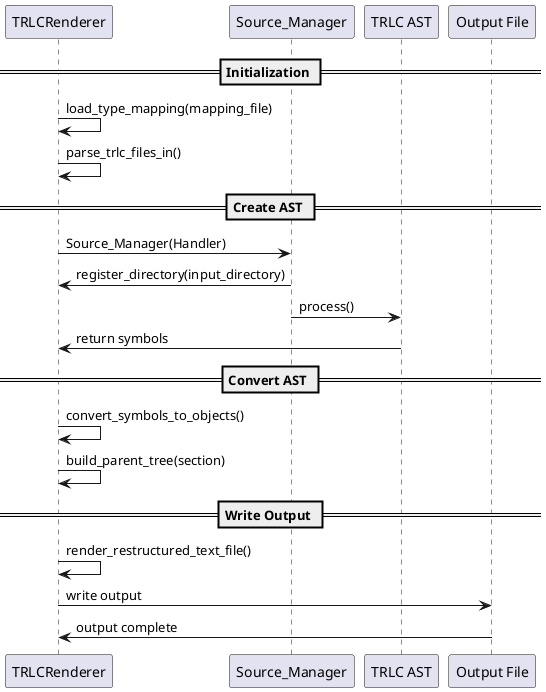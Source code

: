 @startuml
participant "TRLCRenderer" as Renderer
participant "Source_Manager" as SourceManager
participant "TRLC AST" as TRLC
participant "Output File" as Output

== Initialization ==
Renderer -> Renderer: load_type_mapping(mapping_file)
Renderer -> Renderer: parse_trlc_files_in()

== Create AST ==
Renderer -> SourceManager: Source_Manager(Handler)
SourceManager -> Renderer: register_directory(input_directory)
SourceManager -> TRLC: process()
TRLC -> Renderer: return symbols

== Convert AST ==
Renderer -> Renderer: convert_symbols_to_objects()
Renderer -> Renderer: build_parent_tree(section)

== Write Output ==
Renderer -> Renderer: render_restructured_text_file()
Renderer -> Output: write output
Output -> Renderer: output complete


@enduml
